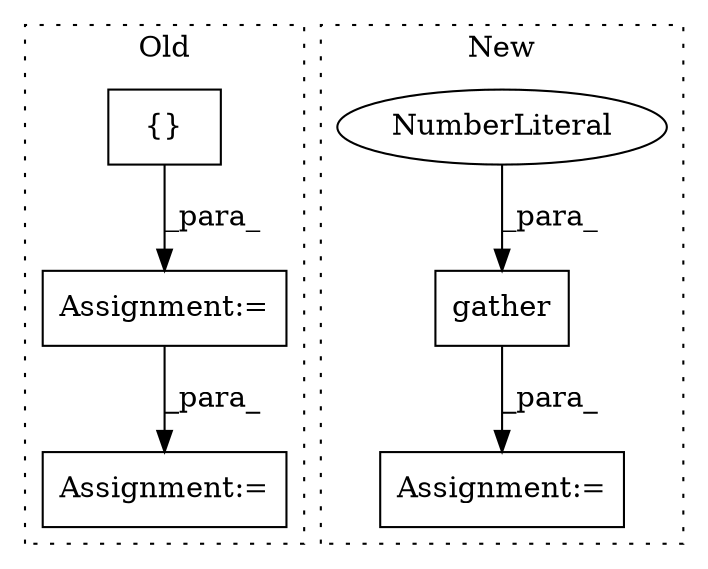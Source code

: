 digraph G {
subgraph cluster0 {
1 [label="{}" a="4" s="3898,3901" l="1,1" shape="box"];
4 [label="Assignment:=" a="7" s="3838" l="1" shape="box"];
6 [label="Assignment:=" a="7" s="3920" l="1" shape="box"];
label = "Old";
style="dotted";
}
subgraph cluster1 {
2 [label="gather" a="32" s="2746,2775" l="7,1" shape="box"];
3 [label="Assignment:=" a="7" s="3625" l="1" shape="box"];
5 [label="NumberLiteral" a="34" s="2774" l="1" shape="ellipse"];
label = "New";
style="dotted";
}
1 -> 4 [label="_para_"];
2 -> 3 [label="_para_"];
4 -> 6 [label="_para_"];
5 -> 2 [label="_para_"];
}